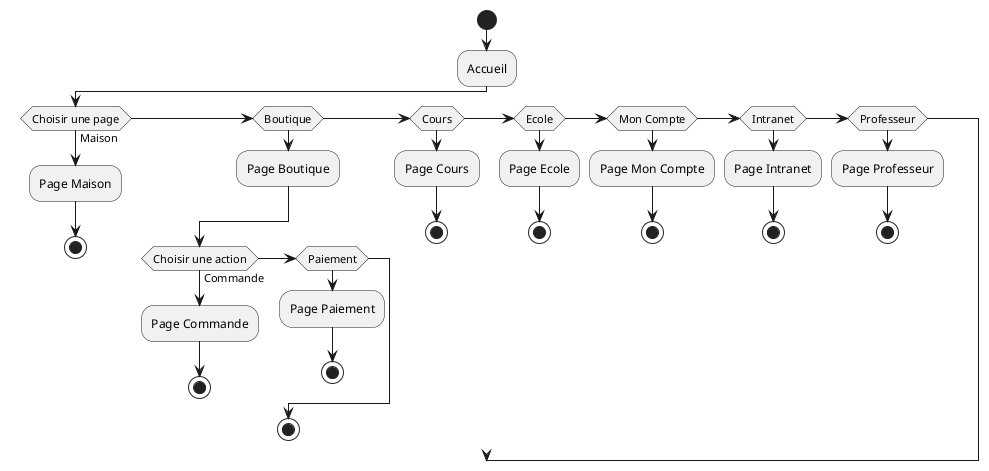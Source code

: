 @startuml
start
:Accueil;
if (Choisir une page) then (Maison)
    :Page Maison;
    stop
else if (Boutique)
    :Page Boutique;
        if (Choisir une action) then (Commande)
            :Page Commande;
            stop
        else if (Paiement)
            :Page Paiement;
            stop
        endif
    stop
else if (Cours)
    :Page Cours;
    stop
else if (Ecole)
    :Page Ecole;
    stop
else if (Mon Compte)
    :Page Mon Compte;
    stop
else if (Intranet)
    :Page Intranet;
    stop
else if (Professeur)
    :Page Professeur;
    stop
endif

@enduml
